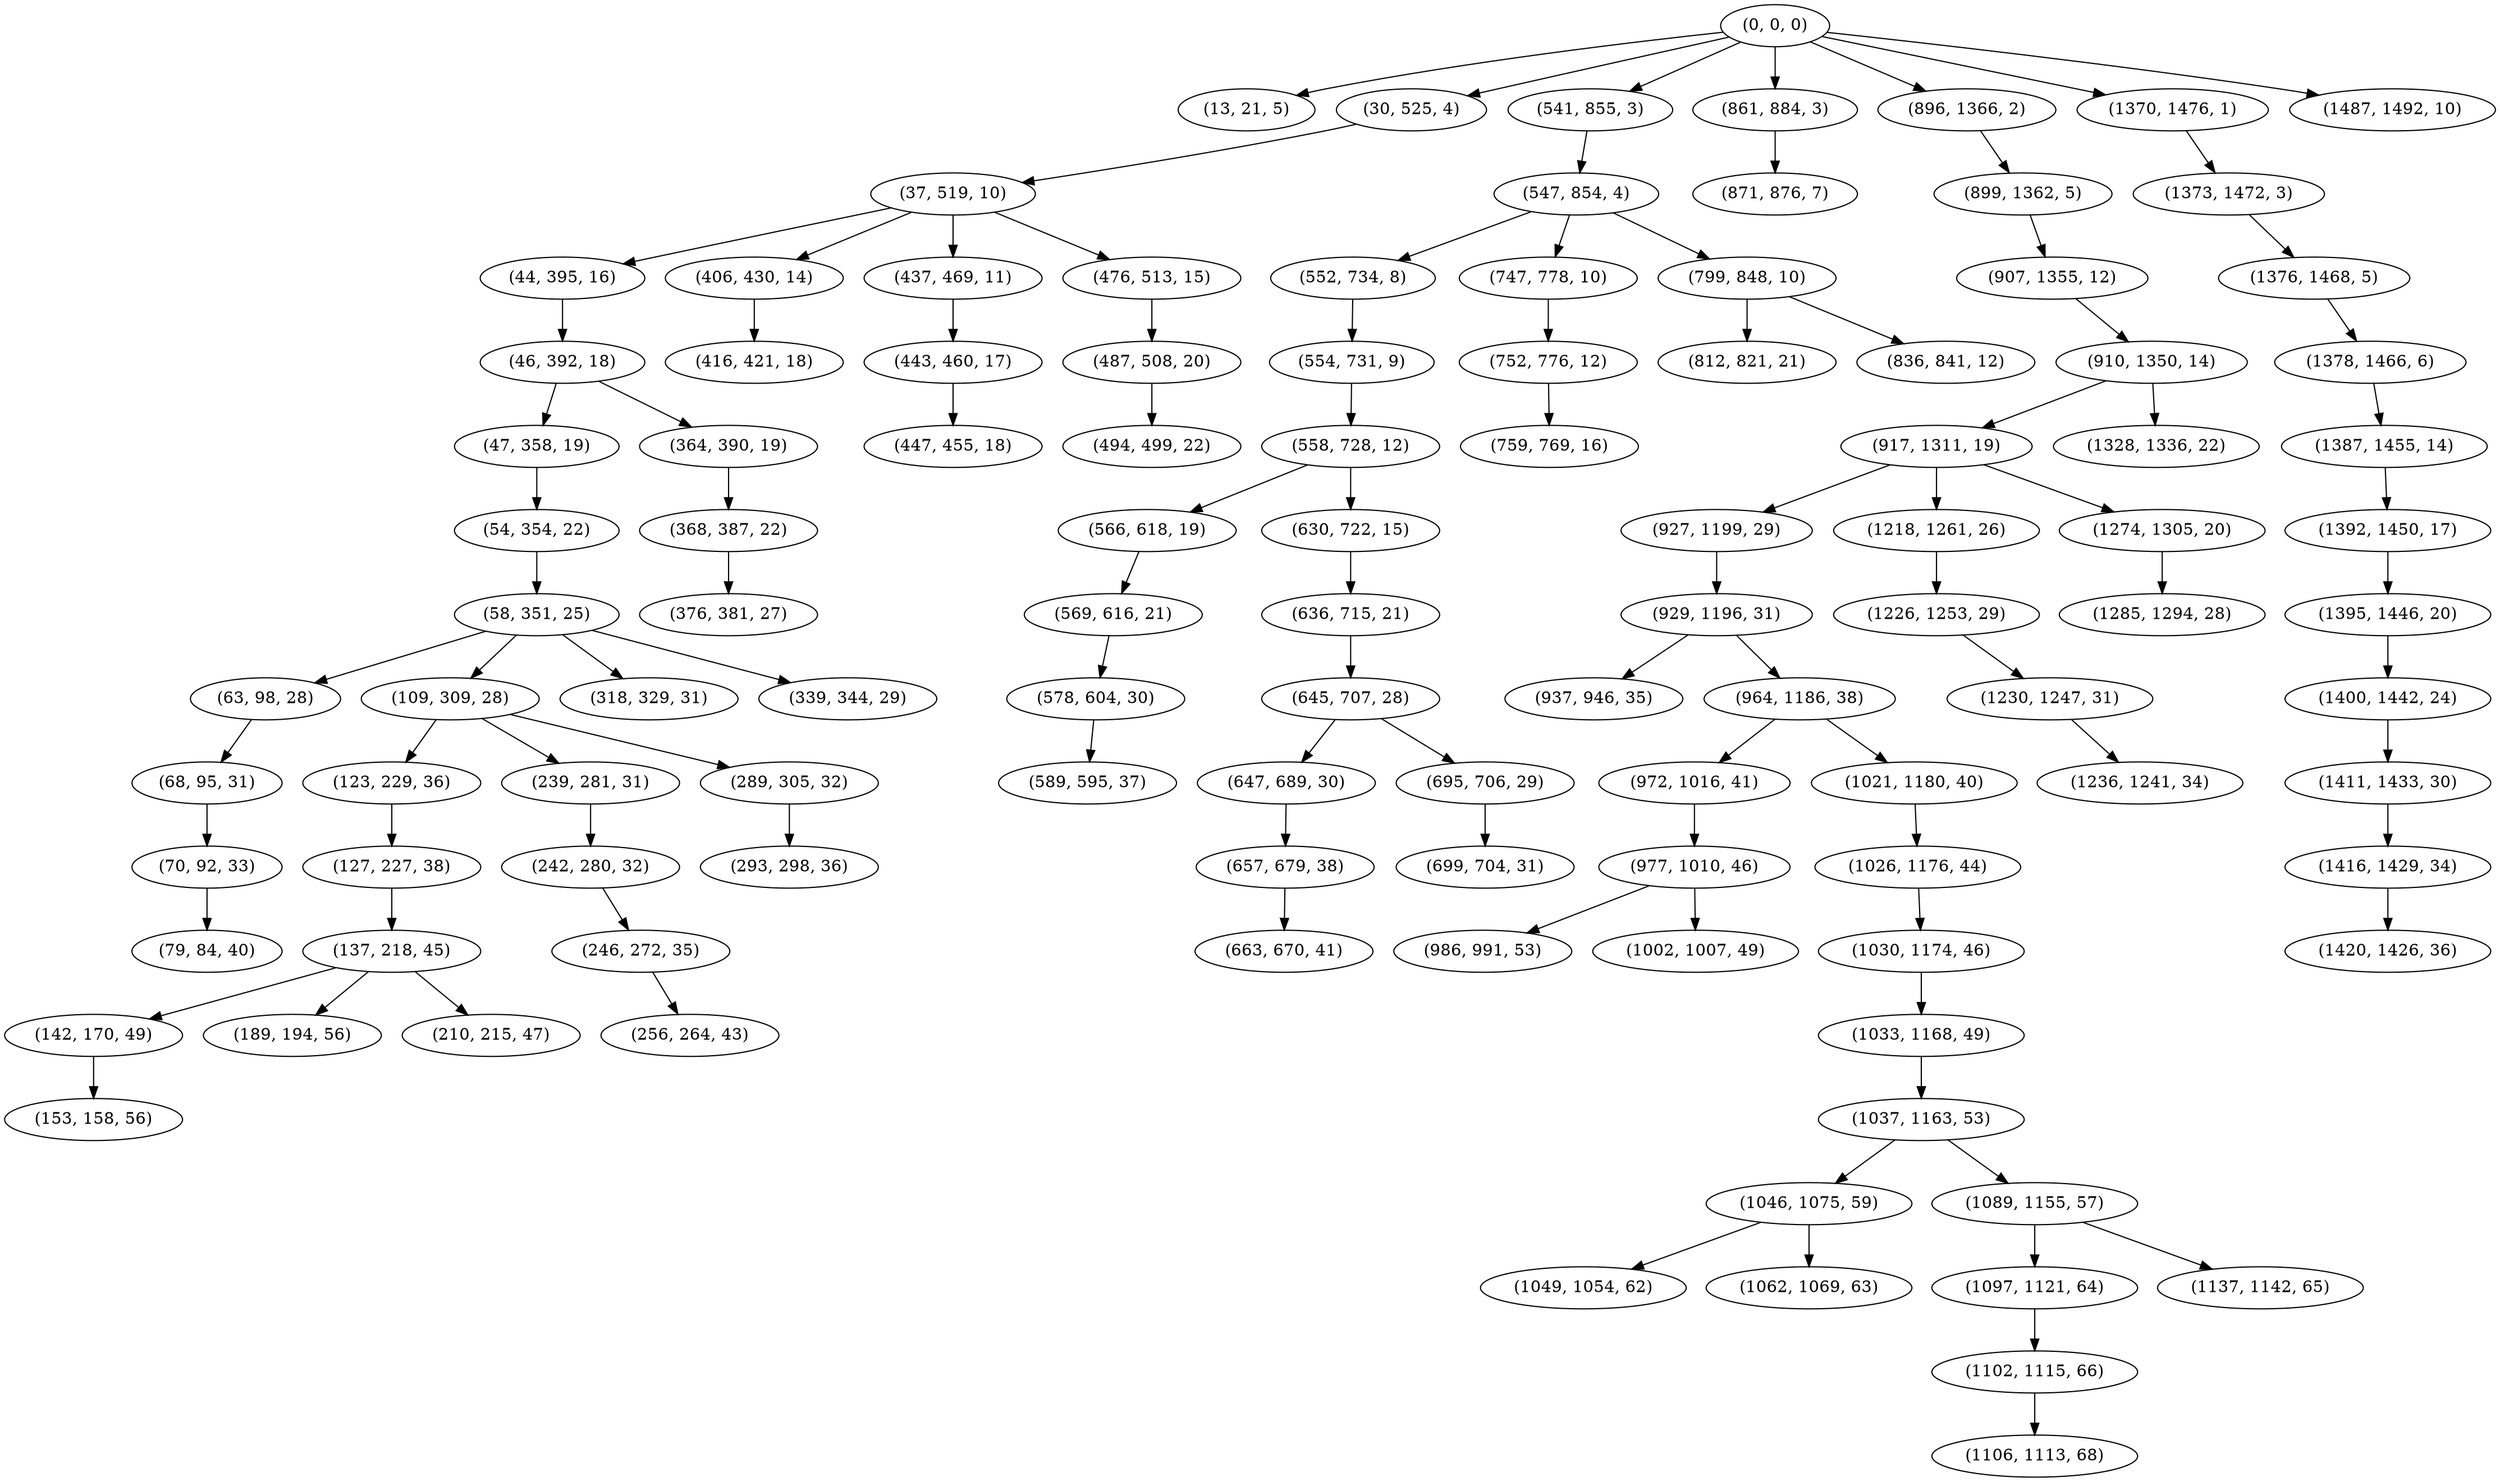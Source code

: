 digraph tree {
    "(0, 0, 0)";
    "(13, 21, 5)";
    "(30, 525, 4)";
    "(37, 519, 10)";
    "(44, 395, 16)";
    "(46, 392, 18)";
    "(47, 358, 19)";
    "(54, 354, 22)";
    "(58, 351, 25)";
    "(63, 98, 28)";
    "(68, 95, 31)";
    "(70, 92, 33)";
    "(79, 84, 40)";
    "(109, 309, 28)";
    "(123, 229, 36)";
    "(127, 227, 38)";
    "(137, 218, 45)";
    "(142, 170, 49)";
    "(153, 158, 56)";
    "(189, 194, 56)";
    "(210, 215, 47)";
    "(239, 281, 31)";
    "(242, 280, 32)";
    "(246, 272, 35)";
    "(256, 264, 43)";
    "(289, 305, 32)";
    "(293, 298, 36)";
    "(318, 329, 31)";
    "(339, 344, 29)";
    "(364, 390, 19)";
    "(368, 387, 22)";
    "(376, 381, 27)";
    "(406, 430, 14)";
    "(416, 421, 18)";
    "(437, 469, 11)";
    "(443, 460, 17)";
    "(447, 455, 18)";
    "(476, 513, 15)";
    "(487, 508, 20)";
    "(494, 499, 22)";
    "(541, 855, 3)";
    "(547, 854, 4)";
    "(552, 734, 8)";
    "(554, 731, 9)";
    "(558, 728, 12)";
    "(566, 618, 19)";
    "(569, 616, 21)";
    "(578, 604, 30)";
    "(589, 595, 37)";
    "(630, 722, 15)";
    "(636, 715, 21)";
    "(645, 707, 28)";
    "(647, 689, 30)";
    "(657, 679, 38)";
    "(663, 670, 41)";
    "(695, 706, 29)";
    "(699, 704, 31)";
    "(747, 778, 10)";
    "(752, 776, 12)";
    "(759, 769, 16)";
    "(799, 848, 10)";
    "(812, 821, 21)";
    "(836, 841, 12)";
    "(861, 884, 3)";
    "(871, 876, 7)";
    "(896, 1366, 2)";
    "(899, 1362, 5)";
    "(907, 1355, 12)";
    "(910, 1350, 14)";
    "(917, 1311, 19)";
    "(927, 1199, 29)";
    "(929, 1196, 31)";
    "(937, 946, 35)";
    "(964, 1186, 38)";
    "(972, 1016, 41)";
    "(977, 1010, 46)";
    "(986, 991, 53)";
    "(1002, 1007, 49)";
    "(1021, 1180, 40)";
    "(1026, 1176, 44)";
    "(1030, 1174, 46)";
    "(1033, 1168, 49)";
    "(1037, 1163, 53)";
    "(1046, 1075, 59)";
    "(1049, 1054, 62)";
    "(1062, 1069, 63)";
    "(1089, 1155, 57)";
    "(1097, 1121, 64)";
    "(1102, 1115, 66)";
    "(1106, 1113, 68)";
    "(1137, 1142, 65)";
    "(1218, 1261, 26)";
    "(1226, 1253, 29)";
    "(1230, 1247, 31)";
    "(1236, 1241, 34)";
    "(1274, 1305, 20)";
    "(1285, 1294, 28)";
    "(1328, 1336, 22)";
    "(1370, 1476, 1)";
    "(1373, 1472, 3)";
    "(1376, 1468, 5)";
    "(1378, 1466, 6)";
    "(1387, 1455, 14)";
    "(1392, 1450, 17)";
    "(1395, 1446, 20)";
    "(1400, 1442, 24)";
    "(1411, 1433, 30)";
    "(1416, 1429, 34)";
    "(1420, 1426, 36)";
    "(1487, 1492, 10)";
    "(0, 0, 0)" -> "(13, 21, 5)";
    "(0, 0, 0)" -> "(30, 525, 4)";
    "(0, 0, 0)" -> "(541, 855, 3)";
    "(0, 0, 0)" -> "(861, 884, 3)";
    "(0, 0, 0)" -> "(896, 1366, 2)";
    "(0, 0, 0)" -> "(1370, 1476, 1)";
    "(0, 0, 0)" -> "(1487, 1492, 10)";
    "(30, 525, 4)" -> "(37, 519, 10)";
    "(37, 519, 10)" -> "(44, 395, 16)";
    "(37, 519, 10)" -> "(406, 430, 14)";
    "(37, 519, 10)" -> "(437, 469, 11)";
    "(37, 519, 10)" -> "(476, 513, 15)";
    "(44, 395, 16)" -> "(46, 392, 18)";
    "(46, 392, 18)" -> "(47, 358, 19)";
    "(46, 392, 18)" -> "(364, 390, 19)";
    "(47, 358, 19)" -> "(54, 354, 22)";
    "(54, 354, 22)" -> "(58, 351, 25)";
    "(58, 351, 25)" -> "(63, 98, 28)";
    "(58, 351, 25)" -> "(109, 309, 28)";
    "(58, 351, 25)" -> "(318, 329, 31)";
    "(58, 351, 25)" -> "(339, 344, 29)";
    "(63, 98, 28)" -> "(68, 95, 31)";
    "(68, 95, 31)" -> "(70, 92, 33)";
    "(70, 92, 33)" -> "(79, 84, 40)";
    "(109, 309, 28)" -> "(123, 229, 36)";
    "(109, 309, 28)" -> "(239, 281, 31)";
    "(109, 309, 28)" -> "(289, 305, 32)";
    "(123, 229, 36)" -> "(127, 227, 38)";
    "(127, 227, 38)" -> "(137, 218, 45)";
    "(137, 218, 45)" -> "(142, 170, 49)";
    "(137, 218, 45)" -> "(189, 194, 56)";
    "(137, 218, 45)" -> "(210, 215, 47)";
    "(142, 170, 49)" -> "(153, 158, 56)";
    "(239, 281, 31)" -> "(242, 280, 32)";
    "(242, 280, 32)" -> "(246, 272, 35)";
    "(246, 272, 35)" -> "(256, 264, 43)";
    "(289, 305, 32)" -> "(293, 298, 36)";
    "(364, 390, 19)" -> "(368, 387, 22)";
    "(368, 387, 22)" -> "(376, 381, 27)";
    "(406, 430, 14)" -> "(416, 421, 18)";
    "(437, 469, 11)" -> "(443, 460, 17)";
    "(443, 460, 17)" -> "(447, 455, 18)";
    "(476, 513, 15)" -> "(487, 508, 20)";
    "(487, 508, 20)" -> "(494, 499, 22)";
    "(541, 855, 3)" -> "(547, 854, 4)";
    "(547, 854, 4)" -> "(552, 734, 8)";
    "(547, 854, 4)" -> "(747, 778, 10)";
    "(547, 854, 4)" -> "(799, 848, 10)";
    "(552, 734, 8)" -> "(554, 731, 9)";
    "(554, 731, 9)" -> "(558, 728, 12)";
    "(558, 728, 12)" -> "(566, 618, 19)";
    "(558, 728, 12)" -> "(630, 722, 15)";
    "(566, 618, 19)" -> "(569, 616, 21)";
    "(569, 616, 21)" -> "(578, 604, 30)";
    "(578, 604, 30)" -> "(589, 595, 37)";
    "(630, 722, 15)" -> "(636, 715, 21)";
    "(636, 715, 21)" -> "(645, 707, 28)";
    "(645, 707, 28)" -> "(647, 689, 30)";
    "(645, 707, 28)" -> "(695, 706, 29)";
    "(647, 689, 30)" -> "(657, 679, 38)";
    "(657, 679, 38)" -> "(663, 670, 41)";
    "(695, 706, 29)" -> "(699, 704, 31)";
    "(747, 778, 10)" -> "(752, 776, 12)";
    "(752, 776, 12)" -> "(759, 769, 16)";
    "(799, 848, 10)" -> "(812, 821, 21)";
    "(799, 848, 10)" -> "(836, 841, 12)";
    "(861, 884, 3)" -> "(871, 876, 7)";
    "(896, 1366, 2)" -> "(899, 1362, 5)";
    "(899, 1362, 5)" -> "(907, 1355, 12)";
    "(907, 1355, 12)" -> "(910, 1350, 14)";
    "(910, 1350, 14)" -> "(917, 1311, 19)";
    "(910, 1350, 14)" -> "(1328, 1336, 22)";
    "(917, 1311, 19)" -> "(927, 1199, 29)";
    "(917, 1311, 19)" -> "(1218, 1261, 26)";
    "(917, 1311, 19)" -> "(1274, 1305, 20)";
    "(927, 1199, 29)" -> "(929, 1196, 31)";
    "(929, 1196, 31)" -> "(937, 946, 35)";
    "(929, 1196, 31)" -> "(964, 1186, 38)";
    "(964, 1186, 38)" -> "(972, 1016, 41)";
    "(964, 1186, 38)" -> "(1021, 1180, 40)";
    "(972, 1016, 41)" -> "(977, 1010, 46)";
    "(977, 1010, 46)" -> "(986, 991, 53)";
    "(977, 1010, 46)" -> "(1002, 1007, 49)";
    "(1021, 1180, 40)" -> "(1026, 1176, 44)";
    "(1026, 1176, 44)" -> "(1030, 1174, 46)";
    "(1030, 1174, 46)" -> "(1033, 1168, 49)";
    "(1033, 1168, 49)" -> "(1037, 1163, 53)";
    "(1037, 1163, 53)" -> "(1046, 1075, 59)";
    "(1037, 1163, 53)" -> "(1089, 1155, 57)";
    "(1046, 1075, 59)" -> "(1049, 1054, 62)";
    "(1046, 1075, 59)" -> "(1062, 1069, 63)";
    "(1089, 1155, 57)" -> "(1097, 1121, 64)";
    "(1089, 1155, 57)" -> "(1137, 1142, 65)";
    "(1097, 1121, 64)" -> "(1102, 1115, 66)";
    "(1102, 1115, 66)" -> "(1106, 1113, 68)";
    "(1218, 1261, 26)" -> "(1226, 1253, 29)";
    "(1226, 1253, 29)" -> "(1230, 1247, 31)";
    "(1230, 1247, 31)" -> "(1236, 1241, 34)";
    "(1274, 1305, 20)" -> "(1285, 1294, 28)";
    "(1370, 1476, 1)" -> "(1373, 1472, 3)";
    "(1373, 1472, 3)" -> "(1376, 1468, 5)";
    "(1376, 1468, 5)" -> "(1378, 1466, 6)";
    "(1378, 1466, 6)" -> "(1387, 1455, 14)";
    "(1387, 1455, 14)" -> "(1392, 1450, 17)";
    "(1392, 1450, 17)" -> "(1395, 1446, 20)";
    "(1395, 1446, 20)" -> "(1400, 1442, 24)";
    "(1400, 1442, 24)" -> "(1411, 1433, 30)";
    "(1411, 1433, 30)" -> "(1416, 1429, 34)";
    "(1416, 1429, 34)" -> "(1420, 1426, 36)";
}
